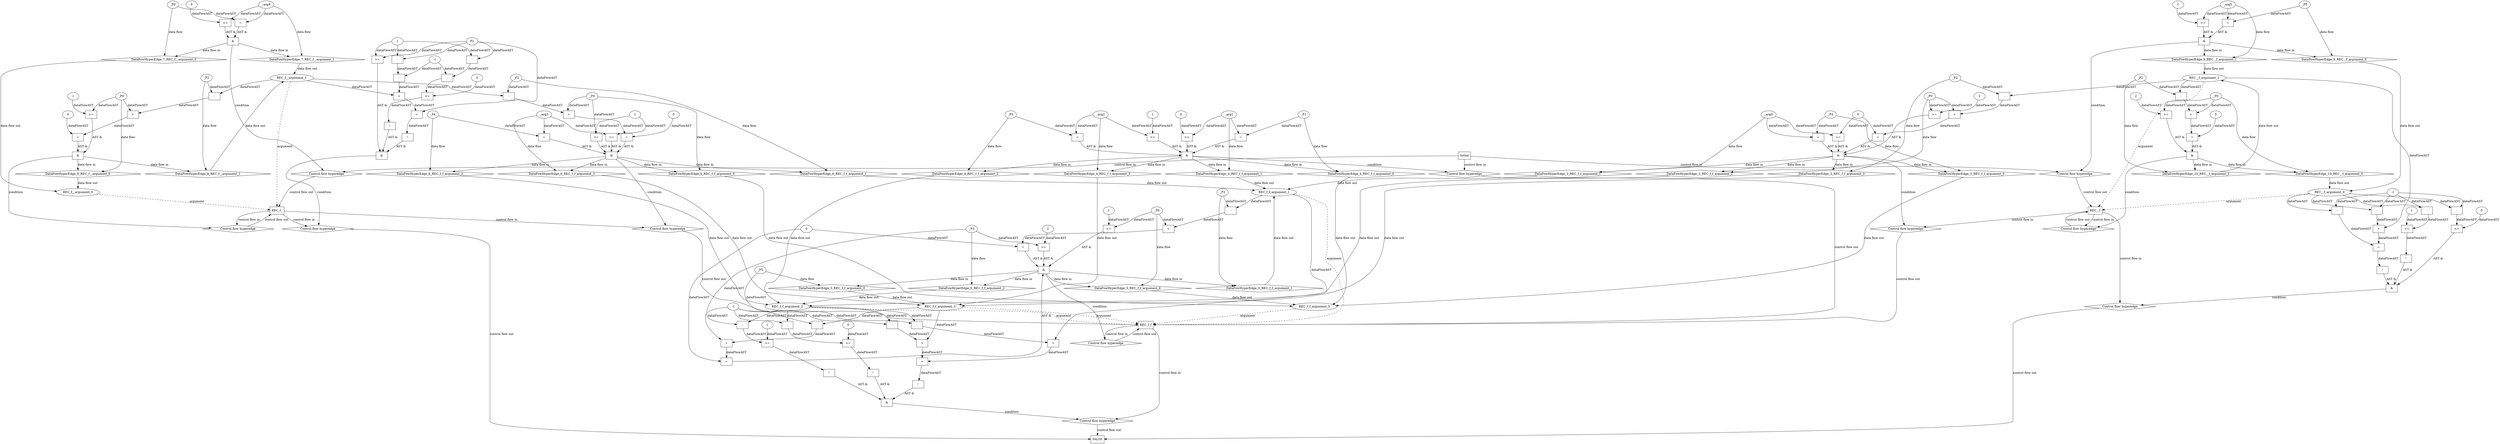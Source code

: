 digraph dag {
"REC__f" [label="REC__f" nodeName="REC__f" class=cfn  shape="rect"];
"REC_f_" [label="REC_f_" nodeName="REC_f_" class=cfn  shape="rect"];
"REC_f_f" [label="REC_f_f" nodeName="REC_f_f" class=cfn  shape="rect"];
FALSE [label="FALSE" nodeName=FALSE class=cfn  shape="rect"];
Initial [label="Initial" nodeName=Initial class=cfn  shape="rect"];
ControlFowHyperEdge_0 [label="Control flow hyperedge" nodeName=ControlFowHyperEdge_0 class=controlFlowHyperEdge shape="diamond"];
"REC_f_" -> ControlFowHyperEdge_0 [label="control flow in"]
ControlFowHyperEdge_0 -> "FALSE" [label="control flow out"]
ControlFowHyperEdge_1 [label="Control flow hyperedge" nodeName=ControlFowHyperEdge_1 class=controlFlowHyperEdge shape="diamond"];
"REC_f_f" -> ControlFowHyperEdge_1 [label="control flow in"]
ControlFowHyperEdge_1 -> "FALSE" [label="control flow out"]
ControlFowHyperEdge_2 [label="Control flow hyperedge" nodeName=ControlFowHyperEdge_2 class=controlFlowHyperEdge shape="diamond"];
"REC__f" -> ControlFowHyperEdge_2 [label="control flow in"]
ControlFowHyperEdge_2 -> "FALSE" [label="control flow out"]
ControlFowHyperEdge_3 [label="Control flow hyperedge" nodeName=ControlFowHyperEdge_3 class=controlFlowHyperEdge shape="diamond"];
"REC__f" -> ControlFowHyperEdge_3 [label="control flow in"]
ControlFowHyperEdge_3 -> "REC_f_f" [label="control flow out"]
ControlFowHyperEdge_4 [label="Control flow hyperedge" nodeName=ControlFowHyperEdge_4 class=controlFlowHyperEdge shape="diamond"];
"Initial" -> ControlFowHyperEdge_4 [label="control flow in"]
ControlFowHyperEdge_4 -> "REC_f_f" [label="control flow out"]
ControlFowHyperEdge_5 [label="Control flow hyperedge" nodeName=ControlFowHyperEdge_5 class=controlFlowHyperEdge shape="diamond"];
"REC_f_f" -> ControlFowHyperEdge_5 [label="control flow in"]
ControlFowHyperEdge_5 -> "REC_f_f" [label="control flow out"]
ControlFowHyperEdge_6 [label="Control flow hyperedge" nodeName=ControlFowHyperEdge_6 class=controlFlowHyperEdge shape="diamond"];
"REC_f_" -> ControlFowHyperEdge_6 [label="control flow in"]
ControlFowHyperEdge_6 -> "REC_f_f" [label="control flow out"]
ControlFowHyperEdge_7 [label="Control flow hyperedge" nodeName=ControlFowHyperEdge_7 class=controlFlowHyperEdge shape="diamond"];
"Initial" -> ControlFowHyperEdge_7 [label="control flow in"]
ControlFowHyperEdge_7 -> "REC_f_" [label="control flow out"]
ControlFowHyperEdge_8 [label="Control flow hyperedge" nodeName=ControlFowHyperEdge_8 class=controlFlowHyperEdge shape="diamond"];
"REC_f_" -> ControlFowHyperEdge_8 [label="control flow in"]
ControlFowHyperEdge_8 -> "REC_f_" [label="control flow out"]
ControlFowHyperEdge_9 [label="Control flow hyperedge" nodeName=ControlFowHyperEdge_9 class=controlFlowHyperEdge shape="diamond"];
"Initial" -> ControlFowHyperEdge_9 [label="control flow in"]
ControlFowHyperEdge_9 -> "REC__f" [label="control flow out"]
ControlFowHyperEdge_10 [label="Control flow hyperedge" nodeName=ControlFowHyperEdge_10 class=controlFlowHyperEdge shape="diamond"];
"REC__f" -> ControlFowHyperEdge_10 [label="control flow in"]
ControlFowHyperEdge_10 -> "REC__f" [label="control flow out"]
"REC_f__argument_0" [label="REC_f__argument_0" nodeName=argument0 class=argument  head="REC_f_" shape="oval"];
"REC_f__argument_0" -> "REC_f_"[label="argument" style="dashed"]
"REC_f__argument_1" [label="REC_f__argument_1" nodeName=argument1 class=argument  head="REC_f_" shape="oval"];
"REC_f__argument_1" -> "REC_f_"[label="argument" style="dashed"]
"REC_f_f_argument_0" [label="REC_f_f_argument_0" nodeName=argument0 class=argument  head="REC_f_f" shape="oval"];
"REC_f_f_argument_0" -> "REC_f_f"[label="argument" style="dashed"]
"REC_f_f_argument_1" [label="REC_f_f_argument_1" nodeName=argument1 class=argument  head="REC_f_f" shape="oval"];
"REC_f_f_argument_1" -> "REC_f_f"[label="argument" style="dashed"]
"REC_f_f_argument_2" [label="REC_f_f_argument_2" nodeName=argument2 class=argument  head="REC_f_f" shape="oval"];
"REC_f_f_argument_2" -> "REC_f_f"[label="argument" style="dashed"]
"REC_f_f_argument_3" [label="REC_f_f_argument_3" nodeName=argument3 class=argument  head="REC_f_f" shape="oval"];
"REC_f_f_argument_3" -> "REC_f_f"[label="argument" style="dashed"]
"REC__f_argument_0" [label="REC__f_argument_0" nodeName=argument0 class=argument  head="REC__f" shape="oval"];
"REC__f_argument_0" -> "REC__f"[label="argument" style="dashed"]
"REC__f_argument_1" [label="REC__f_argument_1" nodeName=argument1 class=argument  head="REC__f" shape="oval"];
"REC__f_argument_1" -> "REC__f"[label="argument" style="dashed"]

"xxxFALSE___REC_f__0xxx_and" [label="&" nodeName="xxxFALSE___REC_f__0xxx_and" class=Operator shape="rect"];
"xxxFALSE___REC_f__0xxxguard_0_node_0" [label="!" nodeName="xxxFALSE___REC_f__0xxxguard_0_node_0" class=Operator shape="rect"];
"xxxFALSE___REC_f__0xxxguard_0_node_1" [label="=" nodeName="xxxFALSE___REC_f__0xxxguard_0_node_1" class=Operator  shape="rect"];
"xxxFALSE___REC_f__0xxxguard_0_node_2" [label="+" nodeName="xxxFALSE___REC_f__0xxxguard_0_node_2" class= Operator shape="rect"];
"xxxFALSE___REC_f__0xxxguard_0_node_3" [label="-" nodeName="xxxFALSE___REC_f__0xxxguard_0_node_3" class= Operator shape="rect"];
"xxxFALSE___REC_f__0xxxguard_0_node_4" [label="-" nodeName="xxxFALSE___REC_f__0xxxguard_0_node_4" class= Operator shape="rect"];
"xxxFALSE___REC_f__0xxxguard_0_node_5" [label="P2" nodeName="xxxFALSE___REC_f__0xxxguard_0_node_5" class=Constant ];
"xxxFALSE___REC_f__0xxxguard_0_node_6" [label="1" nodeName="xxxFALSE___REC_f__0xxxguard_0_node_6" class=Literal ];
"xxxFALSE___REC_f__0xxxguard_0_node_7" [label="-1" nodeName="xxxFALSE___REC_f__0xxxguard_0_node_7" class=Literal ];
"xxxFALSE___REC_f__0xxxguard_0_node_1" -> "xxxFALSE___REC_f__0xxxguard_0_node_0"[label="dataFlowAST"]
"xxxFALSE___REC_f__0xxxguard_0_node_2" -> "xxxFALSE___REC_f__0xxxguard_0_node_1"[label="dataFlowAST"]
"xxxFALSE___REC_f__0xxxguard_0_node_5" -> "xxxFALSE___REC_f__0xxxguard_0_node_1"[label="dataFlowAST"]
"xxxFALSE___REC_f__0xxxguard_0_node_3" -> "xxxFALSE___REC_f__0xxxguard_0_node_2"[label="dataFlowAST"]
"REC_f__argument_1" -> "xxxFALSE___REC_f__0xxxguard_0_node_2"[label="dataFlowAST"]
"xxxFALSE___REC_f__0xxxguard_0_node_4" -> "xxxFALSE___REC_f__0xxxguard_0_node_3"[label="dataFlowAST"]
"xxxFALSE___REC_f__0xxxguard_0_node_7" -> "xxxFALSE___REC_f__0xxxguard_0_node_3"[label="dataFlowAST"]
"xxxFALSE___REC_f__0xxxguard_0_node_5" -> "xxxFALSE___REC_f__0xxxguard_0_node_4"[label="dataFlowAST"]
"xxxFALSE___REC_f__0xxxguard_0_node_6" -> "xxxFALSE___REC_f__0xxxguard_0_node_4"[label="dataFlowAST"]

"xxxFALSE___REC_f__0xxxguard_0_node_0" -> "xxxFALSE___REC_f__0xxx_and" [label="AST &"];
"xxxFALSE___REC_f__0xxxguard1_node_0" [label=">=" nodeName="xxxFALSE___REC_f__0xxxguard1_node_0" class=Operator  shape="rect"];
"xxxFALSE___REC_f__0xxxguard_0_node_6" -> "xxxFALSE___REC_f__0xxxguard1_node_0"[label="dataFlowAST"]
"xxxFALSE___REC_f__0xxxguard_0_node_5" -> "xxxFALSE___REC_f__0xxxguard1_node_0"[label="dataFlowAST"]

"xxxFALSE___REC_f__0xxxguard1_node_0" -> "xxxFALSE___REC_f__0xxx_and" [label="AST &"];
"xxxFALSE___REC_f__0xxxguard2_node_0" [label="!" nodeName="xxxFALSE___REC_f__0xxxguard2_node_0" class=Operator shape="rect"];
"xxxFALSE___REC_f__0xxxguard2_node_1" [label=">=" nodeName="xxxFALSE___REC_f__0xxxguard2_node_1" class=Operator  shape="rect"];
"xxxFALSE___REC_f__0xxxguard2_node_2" [label="0" nodeName="xxxFALSE___REC_f__0xxxguard2_node_2" class=Literal ];
"xxxFALSE___REC_f__0xxxguard2_node_3" [label="-" nodeName="xxxFALSE___REC_f__0xxxguard2_node_3" class= Operator shape="rect"];
"xxxFALSE___REC_f__0xxxguard2_node_4" [label="-" nodeName="xxxFALSE___REC_f__0xxxguard2_node_4" class= Operator shape="rect"];
"xxxFALSE___REC_f__0xxxguard2_node_1" -> "xxxFALSE___REC_f__0xxxguard2_node_0"[label="dataFlowAST"]
"xxxFALSE___REC_f__0xxxguard2_node_2" -> "xxxFALSE___REC_f__0xxxguard2_node_1"[label="dataFlowAST"]
"xxxFALSE___REC_f__0xxxguard2_node_3" -> "xxxFALSE___REC_f__0xxxguard2_node_1"[label="dataFlowAST"]
"xxxFALSE___REC_f__0xxxguard2_node_4" -> "xxxFALSE___REC_f__0xxxguard2_node_3"[label="dataFlowAST"]
"xxxFALSE___REC_f__0xxxguard_0_node_7" -> "xxxFALSE___REC_f__0xxxguard2_node_3"[label="dataFlowAST"]
"xxxFALSE___REC_f__0xxxguard_0_node_5" -> "xxxFALSE___REC_f__0xxxguard2_node_4"[label="dataFlowAST"]
"xxxFALSE___REC_f__0xxxguard_0_node_6" -> "xxxFALSE___REC_f__0xxxguard2_node_4"[label="dataFlowAST"]

"xxxFALSE___REC_f__0xxxguard2_node_0" -> "xxxFALSE___REC_f__0xxx_and" [label="AST &"];
"xxxFALSE___REC_f__0xxx_and" -> "ControlFowHyperEdge_0" [label="condition"];
"xxxFALSE___REC_f_f_1xxx_and" [label="&" nodeName="xxxFALSE___REC_f_f_1xxx_and" class=Operator shape="rect"];
"xxxFALSE___REC_f_f_1xxxguard_0_node_0" [label="!" nodeName="xxxFALSE___REC_f_f_1xxxguard_0_node_0" class=Operator shape="rect"];
"xxxFALSE___REC_f_f_1xxxguard_0_node_1" [label="=" nodeName="xxxFALSE___REC_f_f_1xxxguard_0_node_1" class=Operator  shape="rect"];
"xxxFALSE___REC_f_f_1xxxguard_0_node_2" [label="+" nodeName="xxxFALSE___REC_f_f_1xxxguard_0_node_2" class= Operator shape="rect"];
"xxxFALSE___REC_f_f_1xxxguard_0_node_3" [label="-" nodeName="xxxFALSE___REC_f_f_1xxxguard_0_node_3" class= Operator shape="rect"];
"xxxFALSE___REC_f_f_1xxxguard_0_node_5" [label="-1" nodeName="xxxFALSE___REC_f_f_1xxxguard_0_node_5" class=Literal ];
"xxxFALSE___REC_f_f_1xxxguard_0_node_7" [label="+" nodeName="xxxFALSE___REC_f_f_1xxxguard_0_node_7" class= Operator shape="rect"];
"xxxFALSE___REC_f_f_1xxxguard_0_node_8" [label="-" nodeName="xxxFALSE___REC_f_f_1xxxguard_0_node_8" class= Operator shape="rect"];
"xxxFALSE___REC_f_f_1xxxguard_0_node_1" -> "xxxFALSE___REC_f_f_1xxxguard_0_node_0"[label="dataFlowAST"]
"xxxFALSE___REC_f_f_1xxxguard_0_node_2" -> "xxxFALSE___REC_f_f_1xxxguard_0_node_1"[label="dataFlowAST"]
"xxxFALSE___REC_f_f_1xxxguard_0_node_7" -> "xxxFALSE___REC_f_f_1xxxguard_0_node_1"[label="dataFlowAST"]
"xxxFALSE___REC_f_f_1xxxguard_0_node_3" -> "xxxFALSE___REC_f_f_1xxxguard_0_node_2"[label="dataFlowAST"]
"REC_f_f_argument_1" -> "xxxFALSE___REC_f_f_1xxxguard_0_node_2"[label="dataFlowAST"]
"REC_f_f_argument_2" -> "xxxFALSE___REC_f_f_1xxxguard_0_node_3"[label="dataFlowAST"]
"xxxFALSE___REC_f_f_1xxxguard_0_node_5" -> "xxxFALSE___REC_f_f_1xxxguard_0_node_3"[label="dataFlowAST"]
"xxxFALSE___REC_f_f_1xxxguard_0_node_8" -> "xxxFALSE___REC_f_f_1xxxguard_0_node_7"[label="dataFlowAST"]
"REC_f_f_argument_3" -> "xxxFALSE___REC_f_f_1xxxguard_0_node_7"[label="dataFlowAST"]
"REC_f_f_argument_2" -> "xxxFALSE___REC_f_f_1xxxguard_0_node_8"[label="dataFlowAST"]
"xxxFALSE___REC_f_f_1xxxguard_0_node_5" -> "xxxFALSE___REC_f_f_1xxxguard_0_node_8"[label="dataFlowAST"]

"xxxFALSE___REC_f_f_1xxxguard_0_node_0" -> "xxxFALSE___REC_f_f_1xxx_and" [label="AST &"];
"xxxFALSE___REC_f_f_1xxxguard1_node_0" [label="!" nodeName="xxxFALSE___REC_f_f_1xxxguard1_node_0" class=Operator shape="rect"];
"xxxFALSE___REC_f_f_1xxxguard1_node_1" [label=">=" nodeName="xxxFALSE___REC_f_f_1xxxguard1_node_1" class=Operator  shape="rect"];
"xxxFALSE___REC_f_f_1xxxguard1_node_2" [label="1" nodeName="xxxFALSE___REC_f_f_1xxxguard1_node_2" class=Literal ];
"xxxFALSE___REC_f_f_1xxxguard1_node_3" [label="-" nodeName="xxxFALSE___REC_f_f_1xxxguard1_node_3" class= Operator shape="rect"];
"xxxFALSE___REC_f_f_1xxxguard1_node_1" -> "xxxFALSE___REC_f_f_1xxxguard1_node_0"[label="dataFlowAST"]
"xxxFALSE___REC_f_f_1xxxguard1_node_2" -> "xxxFALSE___REC_f_f_1xxxguard1_node_1"[label="dataFlowAST"]
"xxxFALSE___REC_f_f_1xxxguard1_node_3" -> "xxxFALSE___REC_f_f_1xxxguard1_node_1"[label="dataFlowAST"]
"REC_f_f_argument_2" -> "xxxFALSE___REC_f_f_1xxxguard1_node_3"[label="dataFlowAST"]
"xxxFALSE___REC_f_f_1xxxguard_0_node_5" -> "xxxFALSE___REC_f_f_1xxxguard1_node_3"[label="dataFlowAST"]

"xxxFALSE___REC_f_f_1xxxguard1_node_0" -> "xxxFALSE___REC_f_f_1xxx_and" [label="AST &"];
"xxxFALSE___REC_f_f_1xxxguard2_node_0" [label="!" nodeName="xxxFALSE___REC_f_f_1xxxguard2_node_0" class=Operator shape="rect"];
"xxxFALSE___REC_f_f_1xxxguard2_node_1" [label=">=" nodeName="xxxFALSE___REC_f_f_1xxxguard2_node_1" class=Operator  shape="rect"];
"xxxFALSE___REC_f_f_1xxxguard2_node_2" [label="0" nodeName="xxxFALSE___REC_f_f_1xxxguard2_node_2" class=Literal ];
"xxxFALSE___REC_f_f_1xxxguard2_node_3" [label="-" nodeName="xxxFALSE___REC_f_f_1xxxguard2_node_3" class= Operator shape="rect"];
"xxxFALSE___REC_f_f_1xxxguard2_node_1" -> "xxxFALSE___REC_f_f_1xxxguard2_node_0"[label="dataFlowAST"]
"xxxFALSE___REC_f_f_1xxxguard2_node_2" -> "xxxFALSE___REC_f_f_1xxxguard2_node_1"[label="dataFlowAST"]
"xxxFALSE___REC_f_f_1xxxguard2_node_3" -> "xxxFALSE___REC_f_f_1xxxguard2_node_1"[label="dataFlowAST"]
"REC_f_f_argument_2" -> "xxxFALSE___REC_f_f_1xxxguard2_node_3"[label="dataFlowAST"]
"xxxFALSE___REC_f_f_1xxxguard_0_node_5" -> "xxxFALSE___REC_f_f_1xxxguard2_node_3"[label="dataFlowAST"]

"xxxFALSE___REC_f_f_1xxxguard2_node_0" -> "xxxFALSE___REC_f_f_1xxx_and" [label="AST &"];
"xxxFALSE___REC_f_f_1xxx_and" -> "ControlFowHyperEdge_1" [label="condition"];
"xxxFALSE___REC__f_2xxx_and" [label="&" nodeName="xxxFALSE___REC__f_2xxx_and" class=Operator shape="rect"];
"xxxFALSE___REC__f_2xxxguard_0_node_0" [label="!" nodeName="xxxFALSE___REC__f_2xxxguard_0_node_0" class=Operator shape="rect"];
"xxxFALSE___REC__f_2xxxguard_0_node_1" [label="=" nodeName="xxxFALSE___REC__f_2xxxguard_0_node_1" class=Operator  shape="rect"];
"xxxFALSE___REC__f_2xxxguard_0_node_2" [label="-" nodeName="xxxFALSE___REC__f_2xxxguard_0_node_2" class= Operator shape="rect"];
"xxxFALSE___REC__f_2xxxguard_0_node_4" [label="-1" nodeName="xxxFALSE___REC__f_2xxxguard_0_node_4" class=Literal ];
"xxxFALSE___REC__f_2xxxguard_0_node_5" [label="+" nodeName="xxxFALSE___REC__f_2xxxguard_0_node_5" class= Operator shape="rect"];
"xxxFALSE___REC__f_2xxxguard_0_node_6" [label="-" nodeName="xxxFALSE___REC__f_2xxxguard_0_node_6" class= Operator shape="rect"];
"xxxFALSE___REC__f_2xxxguard_0_node_1" -> "xxxFALSE___REC__f_2xxxguard_0_node_0"[label="dataFlowAST"]
"xxxFALSE___REC__f_2xxxguard_0_node_2" -> "xxxFALSE___REC__f_2xxxguard_0_node_1"[label="dataFlowAST"]
"xxxFALSE___REC__f_2xxxguard_0_node_5" -> "xxxFALSE___REC__f_2xxxguard_0_node_1"[label="dataFlowAST"]
"REC__f_argument_0" -> "xxxFALSE___REC__f_2xxxguard_0_node_2"[label="dataFlowAST"]
"xxxFALSE___REC__f_2xxxguard_0_node_4" -> "xxxFALSE___REC__f_2xxxguard_0_node_2"[label="dataFlowAST"]
"xxxFALSE___REC__f_2xxxguard_0_node_6" -> "xxxFALSE___REC__f_2xxxguard_0_node_5"[label="dataFlowAST"]
"REC__f_argument_1" -> "xxxFALSE___REC__f_2xxxguard_0_node_5"[label="dataFlowAST"]
"REC__f_argument_0" -> "xxxFALSE___REC__f_2xxxguard_0_node_6"[label="dataFlowAST"]
"xxxFALSE___REC__f_2xxxguard_0_node_4" -> "xxxFALSE___REC__f_2xxxguard_0_node_6"[label="dataFlowAST"]

"xxxFALSE___REC__f_2xxxguard_0_node_0" -> "xxxFALSE___REC__f_2xxx_and" [label="AST &"];
"xxxFALSE___REC__f_2xxxguard1_node_0" [label="!" nodeName="xxxFALSE___REC__f_2xxxguard1_node_0" class=Operator shape="rect"];
"xxxFALSE___REC__f_2xxxguard1_node_1" [label=">=" nodeName="xxxFALSE___REC__f_2xxxguard1_node_1" class=Operator  shape="rect"];
"xxxFALSE___REC__f_2xxxguard1_node_2" [label="1" nodeName="xxxFALSE___REC__f_2xxxguard1_node_2" class=Literal ];
"xxxFALSE___REC__f_2xxxguard1_node_3" [label="-" nodeName="xxxFALSE___REC__f_2xxxguard1_node_3" class= Operator shape="rect"];
"xxxFALSE___REC__f_2xxxguard1_node_1" -> "xxxFALSE___REC__f_2xxxguard1_node_0"[label="dataFlowAST"]
"xxxFALSE___REC__f_2xxxguard1_node_2" -> "xxxFALSE___REC__f_2xxxguard1_node_1"[label="dataFlowAST"]
"xxxFALSE___REC__f_2xxxguard1_node_3" -> "xxxFALSE___REC__f_2xxxguard1_node_1"[label="dataFlowAST"]
"REC__f_argument_0" -> "xxxFALSE___REC__f_2xxxguard1_node_3"[label="dataFlowAST"]
"xxxFALSE___REC__f_2xxxguard_0_node_4" -> "xxxFALSE___REC__f_2xxxguard1_node_3"[label="dataFlowAST"]

"xxxFALSE___REC__f_2xxxguard1_node_0" -> "xxxFALSE___REC__f_2xxx_and" [label="AST &"];
"xxxFALSE___REC__f_2xxxguard2_node_0" [label=">=" nodeName="xxxFALSE___REC__f_2xxxguard2_node_0" class=Operator  shape="rect"];
"xxxFALSE___REC__f_2xxxguard2_node_1" [label="0" nodeName="xxxFALSE___REC__f_2xxxguard2_node_1" class=Literal ];
"xxxFALSE___REC__f_2xxxguard2_node_2" [label="-" nodeName="xxxFALSE___REC__f_2xxxguard2_node_2" class= Operator shape="rect"];
"xxxFALSE___REC__f_2xxxguard2_node_1" -> "xxxFALSE___REC__f_2xxxguard2_node_0"[label="dataFlowAST"]
"xxxFALSE___REC__f_2xxxguard2_node_2" -> "xxxFALSE___REC__f_2xxxguard2_node_0"[label="dataFlowAST"]
"REC__f_argument_0" -> "xxxFALSE___REC__f_2xxxguard2_node_2"[label="dataFlowAST"]
"xxxFALSE___REC__f_2xxxguard_0_node_4" -> "xxxFALSE___REC__f_2xxxguard2_node_2"[label="dataFlowAST"]

"xxxFALSE___REC__f_2xxxguard2_node_0" -> "xxxFALSE___REC__f_2xxx_and" [label="AST &"];
"xxxFALSE___REC__f_2xxx_and" -> "ControlFowHyperEdge_2" [label="condition"];
"xxxREC_f_f___REC__f_3xxx_and" [label="&" nodeName="xxxREC_f_f___REC__f_3xxx_and" class=Operator shape="rect"];
"xxxREC_f_f___REC__f_3xxxguard_0_node_0" [label=">=" nodeName="xxxREC_f_f___REC__f_3xxxguard_0_node_0" class=Operator  shape="rect"];
"xxxREC_f_f___REC__f_3xxxguard_0_node_2" [label="2" nodeName="xxxREC_f_f___REC__f_3xxxguard_0_node_2" class=Literal ];
"xxxREC_f_f___REC__f_3xxxdataFlow2_node_0" -> "xxxREC_f_f___REC__f_3xxxguard_0_node_0"[label="dataFlowAST"]
"xxxREC_f_f___REC__f_3xxxguard_0_node_2" -> "xxxREC_f_f___REC__f_3xxxguard_0_node_0"[label="dataFlowAST"]

"xxxREC_f_f___REC__f_3xxxguard_0_node_0" -> "xxxREC_f_f___REC__f_3xxx_and" [label="AST &"];
"xxxREC_f_f___REC__f_3xxxguard1_node_0" [label=">=" nodeName="xxxREC_f_f___REC__f_3xxxguard1_node_0" class=Operator  shape="rect"];
"xxxREC_f_f___REC__f_3xxxguard1_node_1" [label="0" nodeName="xxxREC_f_f___REC__f_3xxxguard1_node_1" class=Literal ];
"xxxREC_f_f___REC__f_3xxxguard1_node_1" -> "xxxREC_f_f___REC__f_3xxxguard1_node_0"[label="dataFlowAST"]
"xxxREC_f_f___REC__f_3xxxdataFlow1_node_0" -> "xxxREC_f_f___REC__f_3xxxguard1_node_0"[label="dataFlowAST"]

"xxxREC_f_f___REC__f_3xxxguard1_node_0" -> "xxxREC_f_f___REC__f_3xxx_and" [label="AST &"];
"xxxREC_f_f___REC__f_3xxxguard2_node_0" [label="=" nodeName="xxxREC_f_f___REC__f_3xxxguard2_node_0" class=Operator  shape="rect"];
"xxxREC_f_f___REC__f_3xxxguard2_node_1" [label="+" nodeName="xxxREC_f_f___REC__f_3xxxguard2_node_1" class= Operator shape="rect"];
"xxxREC_f_f___REC__f_3xxxguard2_node_3" [label="-" nodeName="xxxREC_f_f___REC__f_3xxxguard2_node_3" class= Operator shape="rect"];
"xxxREC_f_f___REC__f_3xxxguard2_node_1" -> "xxxREC_f_f___REC__f_3xxxguard2_node_0"[label="dataFlowAST"]
"xxxREC_f_f___REC__f_3xxxguard1_node_1" -> "xxxREC_f_f___REC__f_3xxxguard2_node_0"[label="dataFlowAST"]
"xxxREC_f_f___REC__f_3xxxdataFlow2_node_0" -> "xxxREC_f_f___REC__f_3xxxguard2_node_1"[label="dataFlowAST"]
"xxxREC_f_f___REC__f_3xxxguard2_node_3" -> "xxxREC_f_f___REC__f_3xxxguard2_node_1"[label="dataFlowAST"]
"REC__f_argument_1" -> "xxxREC_f_f___REC__f_3xxxguard2_node_3"[label="dataFlowAST"]
"xxxREC_f_f___REC__f_3xxxdataFlow3_node_0" -> "xxxREC_f_f___REC__f_3xxxguard2_node_3"[label="dataFlowAST"]

"xxxREC_f_f___REC__f_3xxxguard2_node_0" -> "xxxREC_f_f___REC__f_3xxx_and" [label="AST &"];
"xxxREC_f_f___REC__f_3xxxguard3_node_0" [label="=" nodeName="xxxREC_f_f___REC__f_3xxxguard3_node_0" class=Operator  shape="rect"];
"xxxREC_f_f___REC__f_3xxxdataFlow_0_node_0" -> "xxxREC_f_f___REC__f_3xxxguard3_node_0"[label="dataFlowAST"]
"xxxREC_f_f___REC__f_3xxxdataFlow1_node_0" -> "xxxREC_f_f___REC__f_3xxxguard3_node_0"[label="dataFlowAST"]

"xxxREC_f_f___REC__f_3xxxguard3_node_0" -> "xxxREC_f_f___REC__f_3xxx_and" [label="AST &"];
"xxxREC_f_f___REC__f_3xxx_and" -> "ControlFowHyperEdge_3" [label="condition"];
"xxxREC_f_f___REC__f_3xxxdataFlow_0_node_0" [label="_P4" nodeName="xxxREC_f_f___REC__f_3xxxdataFlow_0_node_0" class=Constant ];

"xxxREC_f_f___REC__f_3xxxdataFlow_0_node_0" -> "DataFowHyperEdge_3_REC_f_f_argument_0" [label="data flow"];
"xxxREC_f_f___REC__f_3xxxdataFlow1_node_0" [label="_arg0" nodeName="xxxREC_f_f___REC__f_3xxxdataFlow1_node_0" class=Constant ];

"xxxREC_f_f___REC__f_3xxxdataFlow1_node_0" -> "DataFowHyperEdge_3_REC_f_f_argument_1" [label="data flow"];
"xxxREC_f_f___REC__f_3xxxdataFlow2_node_0" [label="_P0" nodeName="xxxREC_f_f___REC__f_3xxxdataFlow2_node_0" class=Constant ];

"xxxREC_f_f___REC__f_3xxxdataFlow2_node_0" -> "DataFowHyperEdge_3_REC_f_f_argument_2" [label="data flow"];
"xxxREC_f_f___REC__f_3xxxdataFlow3_node_0" [label="_P2" nodeName="xxxREC_f_f___REC__f_3xxxdataFlow3_node_0" class=Constant ];

"xxxREC_f_f___REC__f_3xxxdataFlow3_node_0" -> "DataFowHyperEdge_3_REC_f_f_argument_3" [label="data flow"];
"xxxREC_f_f___Initial_4xxx_and" [label="&" nodeName="xxxREC_f_f___Initial_4xxx_and" class=Operator shape="rect"];
"xxxREC_f_f___Initial_4xxxguard_0_node_0" [label=">=" nodeName="xxxREC_f_f___Initial_4xxxguard_0_node_0" class=Operator  shape="rect"];
"xxxREC_f_f___Initial_4xxxguard_0_node_1" [label="1" nodeName="xxxREC_f_f___Initial_4xxxguard_0_node_1" class=Literal ];
"xxxREC_f_f___Initial_4xxxguard_0_node_1" -> "xxxREC_f_f___Initial_4xxxguard_0_node_0"[label="dataFlowAST"]
"xxxREC_f_f___Initial_4xxxdataFlow3_node_0" -> "xxxREC_f_f___Initial_4xxxguard_0_node_0"[label="dataFlowAST"]

"xxxREC_f_f___Initial_4xxxguard_0_node_0" -> "xxxREC_f_f___Initial_4xxx_and" [label="AST &"];
"xxxREC_f_f___Initial_4xxxguard1_node_0" [label=">=" nodeName="xxxREC_f_f___Initial_4xxxguard1_node_0" class=Operator  shape="rect"];
"xxxREC_f_f___Initial_4xxxguard1_node_1" [label="0" nodeName="xxxREC_f_f___Initial_4xxxguard1_node_1" class=Literal ];
"xxxREC_f_f___Initial_4xxxguard1_node_1" -> "xxxREC_f_f___Initial_4xxxguard1_node_0"[label="dataFlowAST"]
"xxxREC_f_f___Initial_4xxxdataFlow1_node_0" -> "xxxREC_f_f___Initial_4xxxguard1_node_0"[label="dataFlowAST"]

"xxxREC_f_f___Initial_4xxxguard1_node_0" -> "xxxREC_f_f___Initial_4xxx_and" [label="AST &"];
"xxxREC_f_f___Initial_4xxxguard2_node_0" [label="=" nodeName="xxxREC_f_f___Initial_4xxxguard2_node_0" class=Operator  shape="rect"];
"xxxREC_f_f___Initial_4xxxdataFlow_0_node_0" -> "xxxREC_f_f___Initial_4xxxguard2_node_0"[label="dataFlowAST"]
"xxxREC_f_f___Initial_4xxxdataFlow1_node_0" -> "xxxREC_f_f___Initial_4xxxguard2_node_0"[label="dataFlowAST"]

"xxxREC_f_f___Initial_4xxxguard2_node_0" -> "xxxREC_f_f___Initial_4xxx_and" [label="AST &"];
"xxxREC_f_f___Initial_4xxxguard3_node_0" [label="=" nodeName="xxxREC_f_f___Initial_4xxxguard3_node_0" class=Operator  shape="rect"];
"xxxREC_f_f___Initial_4xxxdataFlow2_node_0" -> "xxxREC_f_f___Initial_4xxxguard3_node_0"[label="dataFlowAST"]
"xxxREC_f_f___Initial_4xxxdataFlow3_node_0" -> "xxxREC_f_f___Initial_4xxxguard3_node_0"[label="dataFlowAST"]

"xxxREC_f_f___Initial_4xxxguard3_node_0" -> "xxxREC_f_f___Initial_4xxx_and" [label="AST &"];
"xxxREC_f_f___Initial_4xxx_and" -> "ControlFowHyperEdge_4" [label="condition"];
"xxxREC_f_f___Initial_4xxxdataFlow_0_node_0" [label="_P1" nodeName="xxxREC_f_f___Initial_4xxxdataFlow_0_node_0" class=Constant ];

"xxxREC_f_f___Initial_4xxxdataFlow_0_node_0" -> "DataFowHyperEdge_4_REC_f_f_argument_0" [label="data flow"];
"xxxREC_f_f___Initial_4xxxdataFlow1_node_0" [label="_arg1" nodeName="xxxREC_f_f___Initial_4xxxdataFlow1_node_0" class=Constant ];

"xxxREC_f_f___Initial_4xxxdataFlow1_node_0" -> "DataFowHyperEdge_4_REC_f_f_argument_1" [label="data flow"];
"xxxREC_f_f___Initial_4xxxdataFlow2_node_0" [label="_P0" nodeName="xxxREC_f_f___Initial_4xxxdataFlow2_node_0" class=Constant ];

"xxxREC_f_f___Initial_4xxxdataFlow2_node_0" -> "DataFowHyperEdge_4_REC_f_f_argument_2" [label="data flow"];
"xxxREC_f_f___Initial_4xxxdataFlow3_node_0" [label="_arg2" nodeName="xxxREC_f_f___Initial_4xxxdataFlow3_node_0" class=Constant ];

"xxxREC_f_f___Initial_4xxxdataFlow3_node_0" -> "DataFowHyperEdge_4_REC_f_f_argument_3" [label="data flow"];
"xxxREC_f_f___REC_f_f_5xxx_and" [label="&" nodeName="xxxREC_f_f___REC_f_f_5xxx_and" class=Operator shape="rect"];
"xxxREC_f_f___REC_f_f_5xxxguard_0_node_0" [label=">=" nodeName="xxxREC_f_f___REC_f_f_5xxxguard_0_node_0" class=Operator  shape="rect"];
"xxxREC_f_f___REC_f_f_5xxxguard_0_node_2" [label="2" nodeName="xxxREC_f_f___REC_f_f_5xxxguard_0_node_2" class=Literal ];
"xxxREC_f_f___REC_f_f_5xxxdataFlow2_node_0" -> "xxxREC_f_f___REC_f_f_5xxxguard_0_node_0"[label="dataFlowAST"]
"xxxREC_f_f___REC_f_f_5xxxguard_0_node_2" -> "xxxREC_f_f___REC_f_f_5xxxguard_0_node_0"[label="dataFlowAST"]

"xxxREC_f_f___REC_f_f_5xxxguard_0_node_0" -> "xxxREC_f_f___REC_f_f_5xxx_and" [label="AST &"];
"xxxREC_f_f___REC_f_f_5xxxguard1_node_0" [label=">=" nodeName="xxxREC_f_f___REC_f_f_5xxxguard1_node_0" class=Operator  shape="rect"];
"xxxREC_f_f___REC_f_f_5xxxguard1_node_2" [label="1" nodeName="xxxREC_f_f___REC_f_f_5xxxguard1_node_2" class=Literal ];
"xxxREC_f_f___REC_f_f_5xxxdataFlow_0_node_0" -> "xxxREC_f_f___REC_f_f_5xxxguard1_node_0"[label="dataFlowAST"]
"xxxREC_f_f___REC_f_f_5xxxguard1_node_2" -> "xxxREC_f_f___REC_f_f_5xxxguard1_node_0"[label="dataFlowAST"]

"xxxREC_f_f___REC_f_f_5xxxguard1_node_0" -> "xxxREC_f_f___REC_f_f_5xxx_and" [label="AST &"];
"xxxREC_f_f___REC_f_f_5xxxguard2_node_0" [label="=" nodeName="xxxREC_f_f___REC_f_f_5xxxguard2_node_0" class=Operator  shape="rect"];
"xxxREC_f_f___REC_f_f_5xxxguard2_node_1" [label="+" nodeName="xxxREC_f_f___REC_f_f_5xxxguard2_node_1" class= Operator shape="rect"];
"xxxREC_f_f___REC_f_f_5xxxguard2_node_3" [label="-" nodeName="xxxREC_f_f___REC_f_f_5xxxguard2_node_3" class= Operator shape="rect"];
"xxxREC_f_f___REC_f_f_5xxxguard2_node_6" [label="0" nodeName="xxxREC_f_f___REC_f_f_5xxxguard2_node_6" class=Literal ];
"xxxREC_f_f___REC_f_f_5xxxguard2_node_1" -> "xxxREC_f_f___REC_f_f_5xxxguard2_node_0"[label="dataFlowAST"]
"xxxREC_f_f___REC_f_f_5xxxguard2_node_6" -> "xxxREC_f_f___REC_f_f_5xxxguard2_node_0"[label="dataFlowAST"]
"xxxREC_f_f___REC_f_f_5xxxdataFlow_0_node_0" -> "xxxREC_f_f___REC_f_f_5xxxguard2_node_1"[label="dataFlowAST"]
"xxxREC_f_f___REC_f_f_5xxxguard2_node_3" -> "xxxREC_f_f___REC_f_f_5xxxguard2_node_1"[label="dataFlowAST"]
"REC_f_f_argument_1" -> "xxxREC_f_f___REC_f_f_5xxxguard2_node_3"[label="dataFlowAST"]
"xxxREC_f_f___REC_f_f_5xxxdataFlow1_node_0" -> "xxxREC_f_f___REC_f_f_5xxxguard2_node_3"[label="dataFlowAST"]

"xxxREC_f_f___REC_f_f_5xxxguard2_node_0" -> "xxxREC_f_f___REC_f_f_5xxx_and" [label="AST &"];
"xxxREC_f_f___REC_f_f_5xxxguard3_node_0" [label="=" nodeName="xxxREC_f_f___REC_f_f_5xxxguard3_node_0" class=Operator  shape="rect"];
"xxxREC_f_f___REC_f_f_5xxxguard3_node_1" [label="+" nodeName="xxxREC_f_f___REC_f_f_5xxxguard3_node_1" class= Operator shape="rect"];
"xxxREC_f_f___REC_f_f_5xxxguard3_node_3" [label="-" nodeName="xxxREC_f_f___REC_f_f_5xxxguard3_node_3" class= Operator shape="rect"];
"xxxREC_f_f___REC_f_f_5xxxguard3_node_1" -> "xxxREC_f_f___REC_f_f_5xxxguard3_node_0"[label="dataFlowAST"]
"xxxREC_f_f___REC_f_f_5xxxguard2_node_6" -> "xxxREC_f_f___REC_f_f_5xxxguard3_node_0"[label="dataFlowAST"]
"xxxREC_f_f___REC_f_f_5xxxdataFlow2_node_0" -> "xxxREC_f_f___REC_f_f_5xxxguard3_node_1"[label="dataFlowAST"]
"xxxREC_f_f___REC_f_f_5xxxguard3_node_3" -> "xxxREC_f_f___REC_f_f_5xxxguard3_node_1"[label="dataFlowAST"]
"REC_f_f_argument_3" -> "xxxREC_f_f___REC_f_f_5xxxguard3_node_3"[label="dataFlowAST"]
"xxxREC_f_f___REC_f_f_5xxxdataFlow3_node_0" -> "xxxREC_f_f___REC_f_f_5xxxguard3_node_3"[label="dataFlowAST"]

"xxxREC_f_f___REC_f_f_5xxxguard3_node_0" -> "xxxREC_f_f___REC_f_f_5xxx_and" [label="AST &"];
"xxxREC_f_f___REC_f_f_5xxx_and" -> "ControlFowHyperEdge_5" [label="condition"];
"xxxREC_f_f___REC_f_f_5xxxdataFlow_0_node_0" [label="_P0" nodeName="xxxREC_f_f___REC_f_f_5xxxdataFlow_0_node_0" class=Constant ];

"xxxREC_f_f___REC_f_f_5xxxdataFlow_0_node_0" -> "DataFowHyperEdge_5_REC_f_f_argument_0" [label="data flow"];
"xxxREC_f_f___REC_f_f_5xxxdataFlow1_node_0" [label="_P2" nodeName="xxxREC_f_f___REC_f_f_5xxxdataFlow1_node_0" class=Constant ];

"xxxREC_f_f___REC_f_f_5xxxdataFlow1_node_0" -> "DataFowHyperEdge_5_REC_f_f_argument_1" [label="data flow"];
"xxxREC_f_f___REC_f_f_5xxxdataFlow2_node_0" [label="_P3" nodeName="xxxREC_f_f___REC_f_f_5xxxdataFlow2_node_0" class=Constant ];

"xxxREC_f_f___REC_f_f_5xxxdataFlow2_node_0" -> "DataFowHyperEdge_5_REC_f_f_argument_2" [label="data flow"];
"xxxREC_f_f___REC_f_f_5xxxdataFlow3_node_0" [label="_P5" nodeName="xxxREC_f_f___REC_f_f_5xxxdataFlow3_node_0" class=Constant ];

"xxxREC_f_f___REC_f_f_5xxxdataFlow3_node_0" -> "DataFowHyperEdge_5_REC_f_f_argument_3" [label="data flow"];
"xxxREC_f_f___REC_f__6xxx_and" [label="&" nodeName="xxxREC_f_f___REC_f__6xxx_and" class=Operator shape="rect"];
"xxxREC_f_f___REC_f__6xxxguard_0_node_0" [label=">=" nodeName="xxxREC_f_f___REC_f__6xxxguard_0_node_0" class=Operator  shape="rect"];
"xxxREC_f_f___REC_f__6xxxguard_0_node_1" [label="1" nodeName="xxxREC_f_f___REC_f__6xxxguard_0_node_1" class=Literal ];
"xxxREC_f_f___REC_f__6xxxguard_0_node_1" -> "xxxREC_f_f___REC_f__6xxxguard_0_node_0"[label="dataFlowAST"]
"xxxREC_f_f___REC_f__6xxxdataFlow3_node_0" -> "xxxREC_f_f___REC_f__6xxxguard_0_node_0"[label="dataFlowAST"]

"xxxREC_f_f___REC_f__6xxxguard_0_node_0" -> "xxxREC_f_f___REC_f__6xxx_and" [label="AST &"];
"xxxREC_f_f___REC_f__6xxxguard1_node_0" [label=">=" nodeName="xxxREC_f_f___REC_f__6xxxguard1_node_0" class=Operator  shape="rect"];
"xxxREC_f_f___REC_f__6xxxdataFlow_0_node_0" -> "xxxREC_f_f___REC_f__6xxxguard1_node_0"[label="dataFlowAST"]
"xxxREC_f_f___REC_f__6xxxguard_0_node_1" -> "xxxREC_f_f___REC_f__6xxxguard1_node_0"[label="dataFlowAST"]

"xxxREC_f_f___REC_f__6xxxguard1_node_0" -> "xxxREC_f_f___REC_f__6xxx_and" [label="AST &"];
"xxxREC_f_f___REC_f__6xxxguard2_node_0" [label="=" nodeName="xxxREC_f_f___REC_f__6xxxguard2_node_0" class=Operator  shape="rect"];
"xxxREC_f_f___REC_f__6xxxguard2_node_1" [label="+" nodeName="xxxREC_f_f___REC_f__6xxxguard2_node_1" class= Operator shape="rect"];
"xxxREC_f_f___REC_f__6xxxguard2_node_3" [label="-" nodeName="xxxREC_f_f___REC_f__6xxxguard2_node_3" class= Operator shape="rect"];
"xxxREC_f_f___REC_f__6xxxguard2_node_6" [label="0" nodeName="xxxREC_f_f___REC_f__6xxxguard2_node_6" class=Literal ];
"xxxREC_f_f___REC_f__6xxxguard2_node_1" -> "xxxREC_f_f___REC_f__6xxxguard2_node_0"[label="dataFlowAST"]
"xxxREC_f_f___REC_f__6xxxguard2_node_6" -> "xxxREC_f_f___REC_f__6xxxguard2_node_0"[label="dataFlowAST"]
"xxxREC_f_f___REC_f__6xxxdataFlow_0_node_0" -> "xxxREC_f_f___REC_f__6xxxguard2_node_1"[label="dataFlowAST"]
"xxxREC_f_f___REC_f__6xxxguard2_node_3" -> "xxxREC_f_f___REC_f__6xxxguard2_node_1"[label="dataFlowAST"]
"REC_f__argument_1" -> "xxxREC_f_f___REC_f__6xxxguard2_node_3"[label="dataFlowAST"]
"xxxREC_f_f___REC_f__6xxxdataFlow1_node_0" -> "xxxREC_f_f___REC_f__6xxxguard2_node_3"[label="dataFlowAST"]

"xxxREC_f_f___REC_f__6xxxguard2_node_0" -> "xxxREC_f_f___REC_f__6xxx_and" [label="AST &"];
"xxxREC_f_f___REC_f__6xxxguard3_node_0" [label="=" nodeName="xxxREC_f_f___REC_f__6xxxguard3_node_0" class=Operator  shape="rect"];
"xxxREC_f_f___REC_f__6xxxdataFlow2_node_0" -> "xxxREC_f_f___REC_f__6xxxguard3_node_0"[label="dataFlowAST"]
"xxxREC_f_f___REC_f__6xxxdataFlow3_node_0" -> "xxxREC_f_f___REC_f__6xxxguard3_node_0"[label="dataFlowAST"]

"xxxREC_f_f___REC_f__6xxxguard3_node_0" -> "xxxREC_f_f___REC_f__6xxx_and" [label="AST &"];
"xxxREC_f_f___REC_f__6xxx_and" -> "ControlFowHyperEdge_6" [label="condition"];
"xxxREC_f_f___REC_f__6xxxdataFlow_0_node_0" [label="_P0" nodeName="xxxREC_f_f___REC_f__6xxxdataFlow_0_node_0" class=Constant ];

"xxxREC_f_f___REC_f__6xxxdataFlow_0_node_0" -> "DataFowHyperEdge_6_REC_f_f_argument_0" [label="data flow"];
"xxxREC_f_f___REC_f__6xxxdataFlow1_node_0" [label="_P2" nodeName="xxxREC_f_f___REC_f__6xxxdataFlow1_node_0" class=Constant ];

"xxxREC_f_f___REC_f__6xxxdataFlow1_node_0" -> "DataFowHyperEdge_6_REC_f_f_argument_1" [label="data flow"];
"xxxREC_f_f___REC_f__6xxxdataFlow2_node_0" [label="_P4" nodeName="xxxREC_f_f___REC_f__6xxxdataFlow2_node_0" class=Constant ];

"xxxREC_f_f___REC_f__6xxxdataFlow2_node_0" -> "DataFowHyperEdge_6_REC_f_f_argument_2" [label="data flow"];
"xxxREC_f_f___REC_f__6xxxdataFlow3_node_0" [label="_arg3" nodeName="xxxREC_f_f___REC_f__6xxxdataFlow3_node_0" class=Constant ];

"xxxREC_f_f___REC_f__6xxxdataFlow3_node_0" -> "DataFowHyperEdge_6_REC_f_f_argument_3" [label="data flow"];
"xxxREC_f____Initial_7xxx_and" [label="&" nodeName="xxxREC_f____Initial_7xxx_and" class=Operator shape="rect"];
"xxxREC_f____Initial_7xxxguard_0_node_0" [label=">=" nodeName="xxxREC_f____Initial_7xxxguard_0_node_0" class=Operator  shape="rect"];
"xxxREC_f____Initial_7xxxguard_0_node_1" [label="0" nodeName="xxxREC_f____Initial_7xxxguard_0_node_1" class=Literal ];
"xxxREC_f____Initial_7xxxguard_0_node_1" -> "xxxREC_f____Initial_7xxxguard_0_node_0"[label="dataFlowAST"]
"xxxREC_f____Initial_7xxxdataFlow1_node_0" -> "xxxREC_f____Initial_7xxxguard_0_node_0"[label="dataFlowAST"]

"xxxREC_f____Initial_7xxxguard_0_node_0" -> "xxxREC_f____Initial_7xxx_and" [label="AST &"];
"xxxREC_f____Initial_7xxxguard1_node_0" [label="=" nodeName="xxxREC_f____Initial_7xxxguard1_node_0" class=Operator  shape="rect"];
"xxxREC_f____Initial_7xxxdataFlow_0_node_0" -> "xxxREC_f____Initial_7xxxguard1_node_0"[label="dataFlowAST"]
"xxxREC_f____Initial_7xxxdataFlow1_node_0" -> "xxxREC_f____Initial_7xxxguard1_node_0"[label="dataFlowAST"]

"xxxREC_f____Initial_7xxxguard1_node_0" -> "xxxREC_f____Initial_7xxx_and" [label="AST &"];
"xxxREC_f____Initial_7xxx_and" -> "ControlFowHyperEdge_7" [label="condition"];
"xxxREC_f____Initial_7xxxdataFlow_0_node_0" [label="_P0" nodeName="xxxREC_f____Initial_7xxxdataFlow_0_node_0" class=Constant ];

"xxxREC_f____Initial_7xxxdataFlow_0_node_0" -> "DataFowHyperEdge_7_REC_f__argument_0" [label="data flow"];
"xxxREC_f____Initial_7xxxdataFlow1_node_0" [label="_arg4" nodeName="xxxREC_f____Initial_7xxxdataFlow1_node_0" class=Constant ];

"xxxREC_f____Initial_7xxxdataFlow1_node_0" -> "DataFowHyperEdge_7_REC_f__argument_1" [label="data flow"];
"xxxREC_f____REC_f__8xxx_and" [label="&" nodeName="xxxREC_f____REC_f__8xxx_and" class=Operator shape="rect"];
"xxxREC_f____REC_f__8xxxguard_0_node_0" [label=">=" nodeName="xxxREC_f____REC_f__8xxxguard_0_node_0" class=Operator  shape="rect"];
"xxxREC_f____REC_f__8xxxguard_0_node_2" [label="1" nodeName="xxxREC_f____REC_f__8xxxguard_0_node_2" class=Literal ];
"xxxREC_f____REC_f__8xxxdataFlow_0_node_0" -> "xxxREC_f____REC_f__8xxxguard_0_node_0"[label="dataFlowAST"]
"xxxREC_f____REC_f__8xxxguard_0_node_2" -> "xxxREC_f____REC_f__8xxxguard_0_node_0"[label="dataFlowAST"]

"xxxREC_f____REC_f__8xxxguard_0_node_0" -> "xxxREC_f____REC_f__8xxx_and" [label="AST &"];
"xxxREC_f____REC_f__8xxxguard1_node_0" [label="=" nodeName="xxxREC_f____REC_f__8xxxguard1_node_0" class=Operator  shape="rect"];
"xxxREC_f____REC_f__8xxxguard1_node_1" [label="+" nodeName="xxxREC_f____REC_f__8xxxguard1_node_1" class= Operator shape="rect"];
"xxxREC_f____REC_f__8xxxguard1_node_3" [label="-" nodeName="xxxREC_f____REC_f__8xxxguard1_node_3" class= Operator shape="rect"];
"xxxREC_f____REC_f__8xxxguard1_node_6" [label="0" nodeName="xxxREC_f____REC_f__8xxxguard1_node_6" class=Literal ];
"xxxREC_f____REC_f__8xxxguard1_node_1" -> "xxxREC_f____REC_f__8xxxguard1_node_0"[label="dataFlowAST"]
"xxxREC_f____REC_f__8xxxguard1_node_6" -> "xxxREC_f____REC_f__8xxxguard1_node_0"[label="dataFlowAST"]
"xxxREC_f____REC_f__8xxxdataFlow_0_node_0" -> "xxxREC_f____REC_f__8xxxguard1_node_1"[label="dataFlowAST"]
"xxxREC_f____REC_f__8xxxguard1_node_3" -> "xxxREC_f____REC_f__8xxxguard1_node_1"[label="dataFlowAST"]
"REC_f__argument_1" -> "xxxREC_f____REC_f__8xxxguard1_node_3"[label="dataFlowAST"]
"xxxREC_f____REC_f__8xxxdataFlow1_node_0" -> "xxxREC_f____REC_f__8xxxguard1_node_3"[label="dataFlowAST"]

"xxxREC_f____REC_f__8xxxguard1_node_0" -> "xxxREC_f____REC_f__8xxx_and" [label="AST &"];
"xxxREC_f____REC_f__8xxx_and" -> "ControlFowHyperEdge_8" [label="condition"];
"xxxREC_f____REC_f__8xxxdataFlow_0_node_0" [label="_P0" nodeName="xxxREC_f____REC_f__8xxxdataFlow_0_node_0" class=Constant ];

"xxxREC_f____REC_f__8xxxdataFlow_0_node_0" -> "DataFowHyperEdge_8_REC_f__argument_0" [label="data flow"];
"xxxREC_f____REC_f__8xxxdataFlow1_node_0" [label="_P2" nodeName="xxxREC_f____REC_f__8xxxdataFlow1_node_0" class=Constant ];

"xxxREC_f____REC_f__8xxxdataFlow1_node_0" -> "DataFowHyperEdge_8_REC_f__argument_1" [label="data flow"];
"xxxREC__f___Initial_9xxx_and" [label="&" nodeName="xxxREC__f___Initial_9xxx_and" class=Operator shape="rect"];
"xxxREC__f___Initial_9xxxguard_0_node_0" [label=">=" nodeName="xxxREC__f___Initial_9xxxguard_0_node_0" class=Operator  shape="rect"];
"xxxREC__f___Initial_9xxxguard_0_node_1" [label="1" nodeName="xxxREC__f___Initial_9xxxguard_0_node_1" class=Literal ];
"xxxREC__f___Initial_9xxxguard_0_node_1" -> "xxxREC__f___Initial_9xxxguard_0_node_0"[label="dataFlowAST"]
"xxxREC__f___Initial_9xxxdataFlow1_node_0" -> "xxxREC__f___Initial_9xxxguard_0_node_0"[label="dataFlowAST"]

"xxxREC__f___Initial_9xxxguard_0_node_0" -> "xxxREC__f___Initial_9xxx_and" [label="AST &"];
"xxxREC__f___Initial_9xxxguard1_node_0" [label="=" nodeName="xxxREC__f___Initial_9xxxguard1_node_0" class=Operator  shape="rect"];
"xxxREC__f___Initial_9xxxdataFlow_0_node_0" -> "xxxREC__f___Initial_9xxxguard1_node_0"[label="dataFlowAST"]
"xxxREC__f___Initial_9xxxdataFlow1_node_0" -> "xxxREC__f___Initial_9xxxguard1_node_0"[label="dataFlowAST"]

"xxxREC__f___Initial_9xxxguard1_node_0" -> "xxxREC__f___Initial_9xxx_and" [label="AST &"];
"xxxREC__f___Initial_9xxx_and" -> "ControlFowHyperEdge_9" [label="condition"];
"xxxREC__f___Initial_9xxxdataFlow_0_node_0" [label="_P0" nodeName="xxxREC__f___Initial_9xxxdataFlow_0_node_0" class=Constant ];

"xxxREC__f___Initial_9xxxdataFlow_0_node_0" -> "DataFowHyperEdge_9_REC__f_argument_0" [label="data flow"];
"xxxREC__f___Initial_9xxxdataFlow1_node_0" [label="_arg5" nodeName="xxxREC__f___Initial_9xxxdataFlow1_node_0" class=Constant ];

"xxxREC__f___Initial_9xxxdataFlow1_node_0" -> "DataFowHyperEdge_9_REC__f_argument_1" [label="data flow"];
"xxxREC__f___REC__f_10xxx_and" [label="&" nodeName="xxxREC__f___REC__f_10xxx_and" class=Operator shape="rect"];
"xxxREC__f___REC__f_10xxxguard_0_node_0" [label=">=" nodeName="xxxREC__f___REC__f_10xxxguard_0_node_0" class=Operator  shape="rect"];
"xxxREC__f___REC__f_10xxxguard_0_node_2" [label="2" nodeName="xxxREC__f___REC__f_10xxxguard_0_node_2" class=Literal ];
"xxxREC__f___REC__f_10xxxdataFlow_0_node_0" -> "xxxREC__f___REC__f_10xxxguard_0_node_0"[label="dataFlowAST"]
"xxxREC__f___REC__f_10xxxguard_0_node_2" -> "xxxREC__f___REC__f_10xxxguard_0_node_0"[label="dataFlowAST"]

"xxxREC__f___REC__f_10xxxguard_0_node_0" -> "xxxREC__f___REC__f_10xxx_and" [label="AST &"];
"xxxREC__f___REC__f_10xxxguard1_node_0" [label="=" nodeName="xxxREC__f___REC__f_10xxxguard1_node_0" class=Operator  shape="rect"];
"xxxREC__f___REC__f_10xxxguard1_node_1" [label="+" nodeName="xxxREC__f___REC__f_10xxxguard1_node_1" class= Operator shape="rect"];
"xxxREC__f___REC__f_10xxxguard1_node_3" [label="-" nodeName="xxxREC__f___REC__f_10xxxguard1_node_3" class= Operator shape="rect"];
"xxxREC__f___REC__f_10xxxguard1_node_6" [label="0" nodeName="xxxREC__f___REC__f_10xxxguard1_node_6" class=Literal ];
"xxxREC__f___REC__f_10xxxguard1_node_1" -> "xxxREC__f___REC__f_10xxxguard1_node_0"[label="dataFlowAST"]
"xxxREC__f___REC__f_10xxxguard1_node_6" -> "xxxREC__f___REC__f_10xxxguard1_node_0"[label="dataFlowAST"]
"xxxREC__f___REC__f_10xxxdataFlow_0_node_0" -> "xxxREC__f___REC__f_10xxxguard1_node_1"[label="dataFlowAST"]
"xxxREC__f___REC__f_10xxxguard1_node_3" -> "xxxREC__f___REC__f_10xxxguard1_node_1"[label="dataFlowAST"]
"REC__f_argument_1" -> "xxxREC__f___REC__f_10xxxguard1_node_3"[label="dataFlowAST"]
"xxxREC__f___REC__f_10xxxdataFlow1_node_0" -> "xxxREC__f___REC__f_10xxxguard1_node_3"[label="dataFlowAST"]

"xxxREC__f___REC__f_10xxxguard1_node_0" -> "xxxREC__f___REC__f_10xxx_and" [label="AST &"];
"xxxREC__f___REC__f_10xxx_and" -> "ControlFowHyperEdge_10" [label="condition"];
"xxxREC__f___REC__f_10xxxdataFlow_0_node_0" [label="_P0" nodeName="xxxREC__f___REC__f_10xxxdataFlow_0_node_0" class=Constant ];

"xxxREC__f___REC__f_10xxxdataFlow_0_node_0" -> "DataFowHyperEdge_10_REC__f_argument_0" [label="data flow"];
"xxxREC__f___REC__f_10xxxdataFlow1_node_0" [label="_P2" nodeName="xxxREC__f___REC__f_10xxxdataFlow1_node_0" class=Constant ];

"xxxREC__f___REC__f_10xxxdataFlow1_node_0" -> "DataFowHyperEdge_10_REC__f_argument_1" [label="data flow"];
"DataFowHyperEdge_3_REC_f_f_argument_0" [label="DataFowHyperEdge_3_REC_f_f_argument_0" nodeName="DataFowHyperEdge_3_REC_f_f_argument_0" class=DataFlowHyperedge shape="diamond"];
"DataFowHyperEdge_3_REC_f_f_argument_0" -> "REC_f_f_argument_0"[label="data flow out"]
"xxxREC_f_f___REC__f_3xxx_and" -> "DataFowHyperEdge_3_REC_f_f_argument_0"[label="data flow in"]
"DataFowHyperEdge_3_REC_f_f_argument_1" [label="DataFowHyperEdge_3_REC_f_f_argument_1" nodeName="DataFowHyperEdge_3_REC_f_f_argument_1" class=DataFlowHyperedge shape="diamond"];
"DataFowHyperEdge_3_REC_f_f_argument_1" -> "REC_f_f_argument_1"[label="data flow out"]
"xxxREC_f_f___REC__f_3xxx_and" -> "DataFowHyperEdge_3_REC_f_f_argument_1"[label="data flow in"]
"DataFowHyperEdge_3_REC_f_f_argument_2" [label="DataFowHyperEdge_3_REC_f_f_argument_2" nodeName="DataFowHyperEdge_3_REC_f_f_argument_2" class=DataFlowHyperedge shape="diamond"];
"DataFowHyperEdge_3_REC_f_f_argument_2" -> "REC_f_f_argument_2"[label="data flow out"]
"xxxREC_f_f___REC__f_3xxx_and" -> "DataFowHyperEdge_3_REC_f_f_argument_2"[label="data flow in"]
"DataFowHyperEdge_3_REC_f_f_argument_3" [label="DataFowHyperEdge_3_REC_f_f_argument_3" nodeName="DataFowHyperEdge_3_REC_f_f_argument_3" class=DataFlowHyperedge shape="diamond"];
"DataFowHyperEdge_3_REC_f_f_argument_3" -> "REC_f_f_argument_3"[label="data flow out"]
"xxxREC_f_f___REC__f_3xxx_and" -> "DataFowHyperEdge_3_REC_f_f_argument_3"[label="data flow in"]
"DataFowHyperEdge_4_REC_f_f_argument_0" [label="DataFowHyperEdge_4_REC_f_f_argument_0" nodeName="DataFowHyperEdge_4_REC_f_f_argument_0" class=DataFlowHyperedge shape="diamond"];
"DataFowHyperEdge_4_REC_f_f_argument_0" -> "REC_f_f_argument_0"[label="data flow out"]
"xxxREC_f_f___Initial_4xxx_and" -> "DataFowHyperEdge_4_REC_f_f_argument_0"[label="data flow in"]
"DataFowHyperEdge_4_REC_f_f_argument_1" [label="DataFowHyperEdge_4_REC_f_f_argument_1" nodeName="DataFowHyperEdge_4_REC_f_f_argument_1" class=DataFlowHyperedge shape="diamond"];
"DataFowHyperEdge_4_REC_f_f_argument_1" -> "REC_f_f_argument_1"[label="data flow out"]
"xxxREC_f_f___Initial_4xxx_and" -> "DataFowHyperEdge_4_REC_f_f_argument_1"[label="data flow in"]
"DataFowHyperEdge_4_REC_f_f_argument_2" [label="DataFowHyperEdge_4_REC_f_f_argument_2" nodeName="DataFowHyperEdge_4_REC_f_f_argument_2" class=DataFlowHyperedge shape="diamond"];
"DataFowHyperEdge_4_REC_f_f_argument_2" -> "REC_f_f_argument_2"[label="data flow out"]
"xxxREC_f_f___Initial_4xxx_and" -> "DataFowHyperEdge_4_REC_f_f_argument_2"[label="data flow in"]
"DataFowHyperEdge_4_REC_f_f_argument_3" [label="DataFowHyperEdge_4_REC_f_f_argument_3" nodeName="DataFowHyperEdge_4_REC_f_f_argument_3" class=DataFlowHyperedge shape="diamond"];
"DataFowHyperEdge_4_REC_f_f_argument_3" -> "REC_f_f_argument_3"[label="data flow out"]
"xxxREC_f_f___Initial_4xxx_and" -> "DataFowHyperEdge_4_REC_f_f_argument_3"[label="data flow in"]
"DataFowHyperEdge_5_REC_f_f_argument_0" [label="DataFowHyperEdge_5_REC_f_f_argument_0" nodeName="DataFowHyperEdge_5_REC_f_f_argument_0" class=DataFlowHyperedge shape="diamond"];
"DataFowHyperEdge_5_REC_f_f_argument_0" -> "REC_f_f_argument_0"[label="data flow out"]
"xxxREC_f_f___REC_f_f_5xxx_and" -> "DataFowHyperEdge_5_REC_f_f_argument_0"[label="data flow in"]
"DataFowHyperEdge_5_REC_f_f_argument_1" [label="DataFowHyperEdge_5_REC_f_f_argument_1" nodeName="DataFowHyperEdge_5_REC_f_f_argument_1" class=DataFlowHyperedge shape="diamond"];
"DataFowHyperEdge_5_REC_f_f_argument_1" -> "REC_f_f_argument_1"[label="data flow out"]
"xxxREC_f_f___REC_f_f_5xxx_and" -> "DataFowHyperEdge_5_REC_f_f_argument_1"[label="data flow in"]
"DataFowHyperEdge_5_REC_f_f_argument_2" [label="DataFowHyperEdge_5_REC_f_f_argument_2" nodeName="DataFowHyperEdge_5_REC_f_f_argument_2" class=DataFlowHyperedge shape="diamond"];
"DataFowHyperEdge_5_REC_f_f_argument_2" -> "REC_f_f_argument_2"[label="data flow out"]
"xxxREC_f_f___REC_f_f_5xxx_and" -> "DataFowHyperEdge_5_REC_f_f_argument_2"[label="data flow in"]
"DataFowHyperEdge_5_REC_f_f_argument_3" [label="DataFowHyperEdge_5_REC_f_f_argument_3" nodeName="DataFowHyperEdge_5_REC_f_f_argument_3" class=DataFlowHyperedge shape="diamond"];
"DataFowHyperEdge_5_REC_f_f_argument_3" -> "REC_f_f_argument_3"[label="data flow out"]
"xxxREC_f_f___REC_f_f_5xxx_and" -> "DataFowHyperEdge_5_REC_f_f_argument_3"[label="data flow in"]
"DataFowHyperEdge_6_REC_f_f_argument_0" [label="DataFowHyperEdge_6_REC_f_f_argument_0" nodeName="DataFowHyperEdge_6_REC_f_f_argument_0" class=DataFlowHyperedge shape="diamond"];
"DataFowHyperEdge_6_REC_f_f_argument_0" -> "REC_f_f_argument_0"[label="data flow out"]
"xxxREC_f_f___REC_f__6xxx_and" -> "DataFowHyperEdge_6_REC_f_f_argument_0"[label="data flow in"]
"DataFowHyperEdge_6_REC_f_f_argument_1" [label="DataFowHyperEdge_6_REC_f_f_argument_1" nodeName="DataFowHyperEdge_6_REC_f_f_argument_1" class=DataFlowHyperedge shape="diamond"];
"DataFowHyperEdge_6_REC_f_f_argument_1" -> "REC_f_f_argument_1"[label="data flow out"]
"xxxREC_f_f___REC_f__6xxx_and" -> "DataFowHyperEdge_6_REC_f_f_argument_1"[label="data flow in"]
"DataFowHyperEdge_6_REC_f_f_argument_2" [label="DataFowHyperEdge_6_REC_f_f_argument_2" nodeName="DataFowHyperEdge_6_REC_f_f_argument_2" class=DataFlowHyperedge shape="diamond"];
"DataFowHyperEdge_6_REC_f_f_argument_2" -> "REC_f_f_argument_2"[label="data flow out"]
"xxxREC_f_f___REC_f__6xxx_and" -> "DataFowHyperEdge_6_REC_f_f_argument_2"[label="data flow in"]
"DataFowHyperEdge_6_REC_f_f_argument_3" [label="DataFowHyperEdge_6_REC_f_f_argument_3" nodeName="DataFowHyperEdge_6_REC_f_f_argument_3" class=DataFlowHyperedge shape="diamond"];
"DataFowHyperEdge_6_REC_f_f_argument_3" -> "REC_f_f_argument_3"[label="data flow out"]
"xxxREC_f_f___REC_f__6xxx_and" -> "DataFowHyperEdge_6_REC_f_f_argument_3"[label="data flow in"]
"DataFowHyperEdge_7_REC_f__argument_0" [label="DataFowHyperEdge_7_REC_f__argument_0" nodeName="DataFowHyperEdge_7_REC_f__argument_0" class=DataFlowHyperedge shape="diamond"];
"DataFowHyperEdge_7_REC_f__argument_0" -> "REC_f__argument_0"[label="data flow out"]
"xxxREC_f____Initial_7xxx_and" -> "DataFowHyperEdge_7_REC_f__argument_0"[label="data flow in"]
"DataFowHyperEdge_7_REC_f__argument_1" [label="DataFowHyperEdge_7_REC_f__argument_1" nodeName="DataFowHyperEdge_7_REC_f__argument_1" class=DataFlowHyperedge shape="diamond"];
"DataFowHyperEdge_7_REC_f__argument_1" -> "REC_f__argument_1"[label="data flow out"]
"xxxREC_f____Initial_7xxx_and" -> "DataFowHyperEdge_7_REC_f__argument_1"[label="data flow in"]
"DataFowHyperEdge_8_REC_f__argument_0" [label="DataFowHyperEdge_8_REC_f__argument_0" nodeName="DataFowHyperEdge_8_REC_f__argument_0" class=DataFlowHyperedge shape="diamond"];
"DataFowHyperEdge_8_REC_f__argument_0" -> "REC_f__argument_0"[label="data flow out"]
"xxxREC_f____REC_f__8xxx_and" -> "DataFowHyperEdge_8_REC_f__argument_0"[label="data flow in"]
"DataFowHyperEdge_8_REC_f__argument_1" [label="DataFowHyperEdge_8_REC_f__argument_1" nodeName="DataFowHyperEdge_8_REC_f__argument_1" class=DataFlowHyperedge shape="diamond"];
"DataFowHyperEdge_8_REC_f__argument_1" -> "REC_f__argument_1"[label="data flow out"]
"xxxREC_f____REC_f__8xxx_and" -> "DataFowHyperEdge_8_REC_f__argument_1"[label="data flow in"]
"DataFowHyperEdge_9_REC__f_argument_0" [label="DataFowHyperEdge_9_REC__f_argument_0" nodeName="DataFowHyperEdge_9_REC__f_argument_0" class=DataFlowHyperedge shape="diamond"];
"DataFowHyperEdge_9_REC__f_argument_0" -> "REC__f_argument_0"[label="data flow out"]
"xxxREC__f___Initial_9xxx_and" -> "DataFowHyperEdge_9_REC__f_argument_0"[label="data flow in"]
"DataFowHyperEdge_9_REC__f_argument_1" [label="DataFowHyperEdge_9_REC__f_argument_1" nodeName="DataFowHyperEdge_9_REC__f_argument_1" class=DataFlowHyperedge shape="diamond"];
"DataFowHyperEdge_9_REC__f_argument_1" -> "REC__f_argument_1"[label="data flow out"]
"xxxREC__f___Initial_9xxx_and" -> "DataFowHyperEdge_9_REC__f_argument_1"[label="data flow in"]
"DataFowHyperEdge_10_REC__f_argument_0" [label="DataFowHyperEdge_10_REC__f_argument_0" nodeName="DataFowHyperEdge_10_REC__f_argument_0" class=DataFlowHyperedge shape="diamond"];
"DataFowHyperEdge_10_REC__f_argument_0" -> "REC__f_argument_0"[label="data flow out"]
"xxxREC__f___REC__f_10xxx_and" -> "DataFowHyperEdge_10_REC__f_argument_0"[label="data flow in"]
"DataFowHyperEdge_10_REC__f_argument_1" [label="DataFowHyperEdge_10_REC__f_argument_1" nodeName="DataFowHyperEdge_10_REC__f_argument_1" class=DataFlowHyperedge shape="diamond"];
"DataFowHyperEdge_10_REC__f_argument_1" -> "REC__f_argument_1"[label="data flow out"]
"xxxREC__f___REC__f_10xxx_and" -> "DataFowHyperEdge_10_REC__f_argument_1"[label="data flow in"]




}
